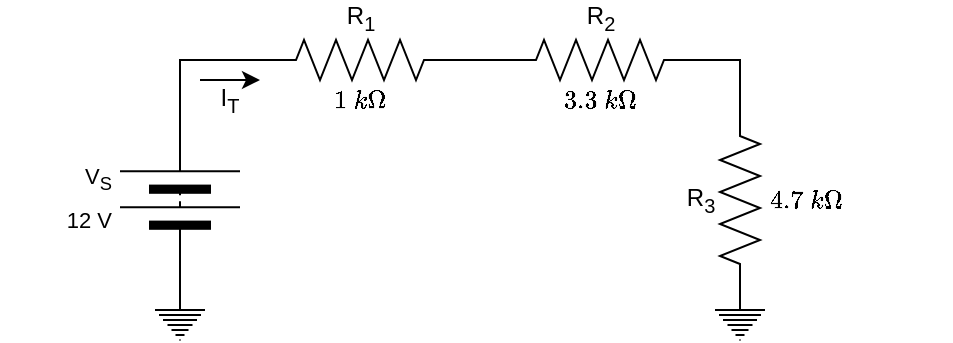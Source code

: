 <mxfile version="28.2.5">
  <diagram name="Page-1" id="FtqPRwKNyyrF7hTK9cLB">
    <mxGraphModel dx="378" dy="213" grid="1" gridSize="10" guides="1" tooltips="1" connect="1" arrows="1" fold="1" page="1" pageScale="1" pageWidth="827" pageHeight="1169" math="1" shadow="0">
      <root>
        <mxCell id="0" />
        <mxCell id="1" parent="0" />
        <mxCell id="8TD7Sc-Al0YVAq8Xacdx-15" value="$$4.7\ k\Omega$$" style="text;align=left;verticalAlign=middle;rounded=0;fontFamily=Helvetica;fontSize=11;fontColor=default;labelBackgroundColor=default;convertToSvg=0;html=1;" parent="1" vertex="1">
          <mxGeometry x="452.5" y="140" width="60" height="20" as="geometry" />
        </mxCell>
        <mxCell id="8TD7Sc-Al0YVAq8Xacdx-14" value="$$3.3\ k\Omega$$" style="text;align=center;verticalAlign=middle;rounded=0;fontFamily=Helvetica;fontSize=11;fontColor=default;labelBackgroundColor=default;convertToSvg=0;html=1;" parent="1" vertex="1">
          <mxGeometry x="340" y="90" width="60" height="20" as="geometry" />
        </mxCell>
        <mxCell id="8TD7Sc-Al0YVAq8Xacdx-13" value="$$1\ k\Omega$$" style="text;align=center;verticalAlign=middle;rounded=0;fontFamily=Helvetica;fontSize=11;fontColor=default;labelBackgroundColor=default;convertToSvg=0;html=1;" parent="1" vertex="1">
          <mxGeometry x="220" y="90" width="60" height="20" as="geometry" />
        </mxCell>
        <mxCell id="8TD7Sc-Al0YVAq8Xacdx-10" style="edgeStyle=orthogonalEdgeStyle;shape=connector;rounded=0;orthogonalLoop=1;jettySize=auto;html=1;exitX=0;exitY=0.5;exitDx=0;exitDy=0;strokeColor=default;align=center;verticalAlign=middle;fontFamily=Helvetica;fontSize=11;fontColor=default;labelBackgroundColor=default;endArrow=none;endFill=0;convertToSvg=1;" parent="1" source="8TD7Sc-Al0YVAq8Xacdx-1" edge="1">
          <mxGeometry relative="1" as="geometry">
            <mxPoint x="160" y="200" as="targetPoint" />
          </mxGeometry>
        </mxCell>
        <mxCell id="8TD7Sc-Al0YVAq8Xacdx-1" value="" style="pointerEvents=1;verticalLabelPosition=middle;shadow=0;dashed=0;align=center;html=1;verticalAlign=top;shape=mxgraph.electrical.miscellaneous.batteryStack;rotation=-90;horizontal=1;textDirection=vertical-lr;labelPosition=center;spacingRight=0;spacing=0;spacingTop=-3;spacingLeft=30;convertToSvg=1;" parent="1" vertex="1">
          <mxGeometry x="130" y="120" width="60" height="60" as="geometry" />
        </mxCell>
        <mxCell id="8TD7Sc-Al0YVAq8Xacdx-4" value="" style="edgeStyle=orthogonalEdgeStyle;rounded=0;orthogonalLoop=1;jettySize=auto;html=1;endArrow=none;endFill=0;convertToSvg=1;" parent="1" source="8TD7Sc-Al0YVAq8Xacdx-2" target="8TD7Sc-Al0YVAq8Xacdx-3" edge="1">
          <mxGeometry relative="1" as="geometry" />
        </mxCell>
        <mxCell id="8TD7Sc-Al0YVAq8Xacdx-9" style="edgeStyle=orthogonalEdgeStyle;shape=connector;rounded=0;orthogonalLoop=1;jettySize=auto;html=1;exitX=0;exitY=0.5;exitDx=0;exitDy=0;exitPerimeter=0;entryX=1;entryY=0.5;entryDx=0;entryDy=0;strokeColor=default;align=center;verticalAlign=middle;fontFamily=Helvetica;fontSize=11;fontColor=default;labelBackgroundColor=default;endArrow=none;endFill=0;convertToSvg=1;" parent="1" source="8TD7Sc-Al0YVAq8Xacdx-2" target="8TD7Sc-Al0YVAq8Xacdx-1" edge="1">
          <mxGeometry relative="1" as="geometry" />
        </mxCell>
        <mxCell id="8TD7Sc-Al0YVAq8Xacdx-2" value="R&lt;sub&gt;1&lt;/sub&gt;" style="pointerEvents=1;verticalLabelPosition=top;shadow=0;dashed=0;align=center;html=1;verticalAlign=bottom;shape=mxgraph.electrical.resistors.resistor_2;labelPosition=center;convertToSvg=1;" parent="1" vertex="1">
          <mxGeometry x="200" y="70" width="100" height="20" as="geometry" />
        </mxCell>
        <mxCell id="8TD7Sc-Al0YVAq8Xacdx-6" value="" style="edgeStyle=orthogonalEdgeStyle;shape=connector;rounded=0;orthogonalLoop=1;jettySize=auto;html=1;strokeColor=default;align=center;verticalAlign=middle;fontFamily=Helvetica;fontSize=11;fontColor=default;labelBackgroundColor=default;endArrow=none;endFill=0;convertToSvg=1;" parent="1" source="8TD7Sc-Al0YVAq8Xacdx-3" target="8TD7Sc-Al0YVAq8Xacdx-5" edge="1">
          <mxGeometry relative="1" as="geometry" />
        </mxCell>
        <mxCell id="8TD7Sc-Al0YVAq8Xacdx-3" value="R&lt;sub&gt;2&lt;/sub&gt;" style="pointerEvents=1;verticalLabelPosition=top;shadow=0;dashed=0;align=center;html=1;verticalAlign=bottom;shape=mxgraph.electrical.resistors.resistor_2;labelPosition=center;convertToSvg=1;" parent="1" vertex="1">
          <mxGeometry x="320" y="70" width="100" height="20" as="geometry" />
        </mxCell>
        <mxCell id="8TD7Sc-Al0YVAq8Xacdx-5" value="R&lt;sub&gt;3&lt;/sub&gt;" style="pointerEvents=1;verticalLabelPosition=top;shadow=0;dashed=0;align=center;html=1;verticalAlign=middle;shape=mxgraph.electrical.resistors.resistor_2;labelPosition=center;rotation=90;horizontal=0;convertToSvg=1;" parent="1" vertex="1">
          <mxGeometry x="390" y="140" width="100" height="20" as="geometry" />
        </mxCell>
        <mxCell id="8TD7Sc-Al0YVAq8Xacdx-11" value="" style="pointerEvents=1;verticalLabelPosition=bottom;shadow=0;dashed=0;align=center;html=1;verticalAlign=top;shape=mxgraph.electrical.signal_sources.protective_earth;fontFamily=Helvetica;fontSize=11;fontColor=default;labelBackgroundColor=default;convertToSvg=1;" parent="1" vertex="1">
          <mxGeometry x="147.5" y="200" width="25" height="20" as="geometry" />
        </mxCell>
        <mxCell id="8TD7Sc-Al0YVAq8Xacdx-12" value="" style="pointerEvents=1;verticalLabelPosition=bottom;shadow=0;dashed=0;align=center;html=1;verticalAlign=top;shape=mxgraph.electrical.signal_sources.protective_earth;fontFamily=Helvetica;fontSize=11;fontColor=default;labelBackgroundColor=default;convertToSvg=1;" parent="1" vertex="1">
          <mxGeometry x="427.5" y="200" width="25" height="20" as="geometry" />
        </mxCell>
        <mxCell id="8TD7Sc-Al0YVAq8Xacdx-16" value="12 V" style="text;html=1;align=right;verticalAlign=middle;whiteSpace=wrap;rounded=0;fontFamily=Helvetica;fontSize=11;fontColor=default;labelBackgroundColor=default;spacingLeft=0;spacingTop=0;spacingRight=2;convertToSvg=1;" parent="1" vertex="1">
          <mxGeometry x="70" y="150" width="60" height="20" as="geometry" />
        </mxCell>
        <mxCell id="aCz2mAw2sOZBDd4RhNVQ-1" value="V&lt;sub&gt;S&lt;/sub&gt;" style="text;html=1;align=right;verticalAlign=middle;whiteSpace=wrap;rounded=0;fontFamily=Helvetica;fontSize=11;fontColor=default;labelBackgroundColor=default;spacingLeft=0;spacingTop=0;spacingRight=2;convertToSvg=1;" parent="1" vertex="1">
          <mxGeometry x="70" y="130" width="60" height="20" as="geometry" />
        </mxCell>
        <mxCell id="cbDGkQWJuYwPWCHL0V61-1" value="" style="edgeStyle=none;orthogonalLoop=1;jettySize=auto;html=1;rounded=0;" edge="1" parent="1">
          <mxGeometry width="80" relative="1" as="geometry">
            <mxPoint x="170" y="90" as="sourcePoint" />
            <mxPoint x="200" y="90" as="targetPoint" />
            <Array as="points" />
          </mxGeometry>
        </mxCell>
        <mxCell id="cbDGkQWJuYwPWCHL0V61-2" value="I&lt;sub&gt;T&lt;/sub&gt;" style="text;strokeColor=none;align=center;fillColor=none;html=1;verticalAlign=middle;whiteSpace=wrap;rounded=0;" vertex="1" parent="1">
          <mxGeometry x="170" y="90" width="30" height="20" as="geometry" />
        </mxCell>
      </root>
    </mxGraphModel>
  </diagram>
</mxfile>
